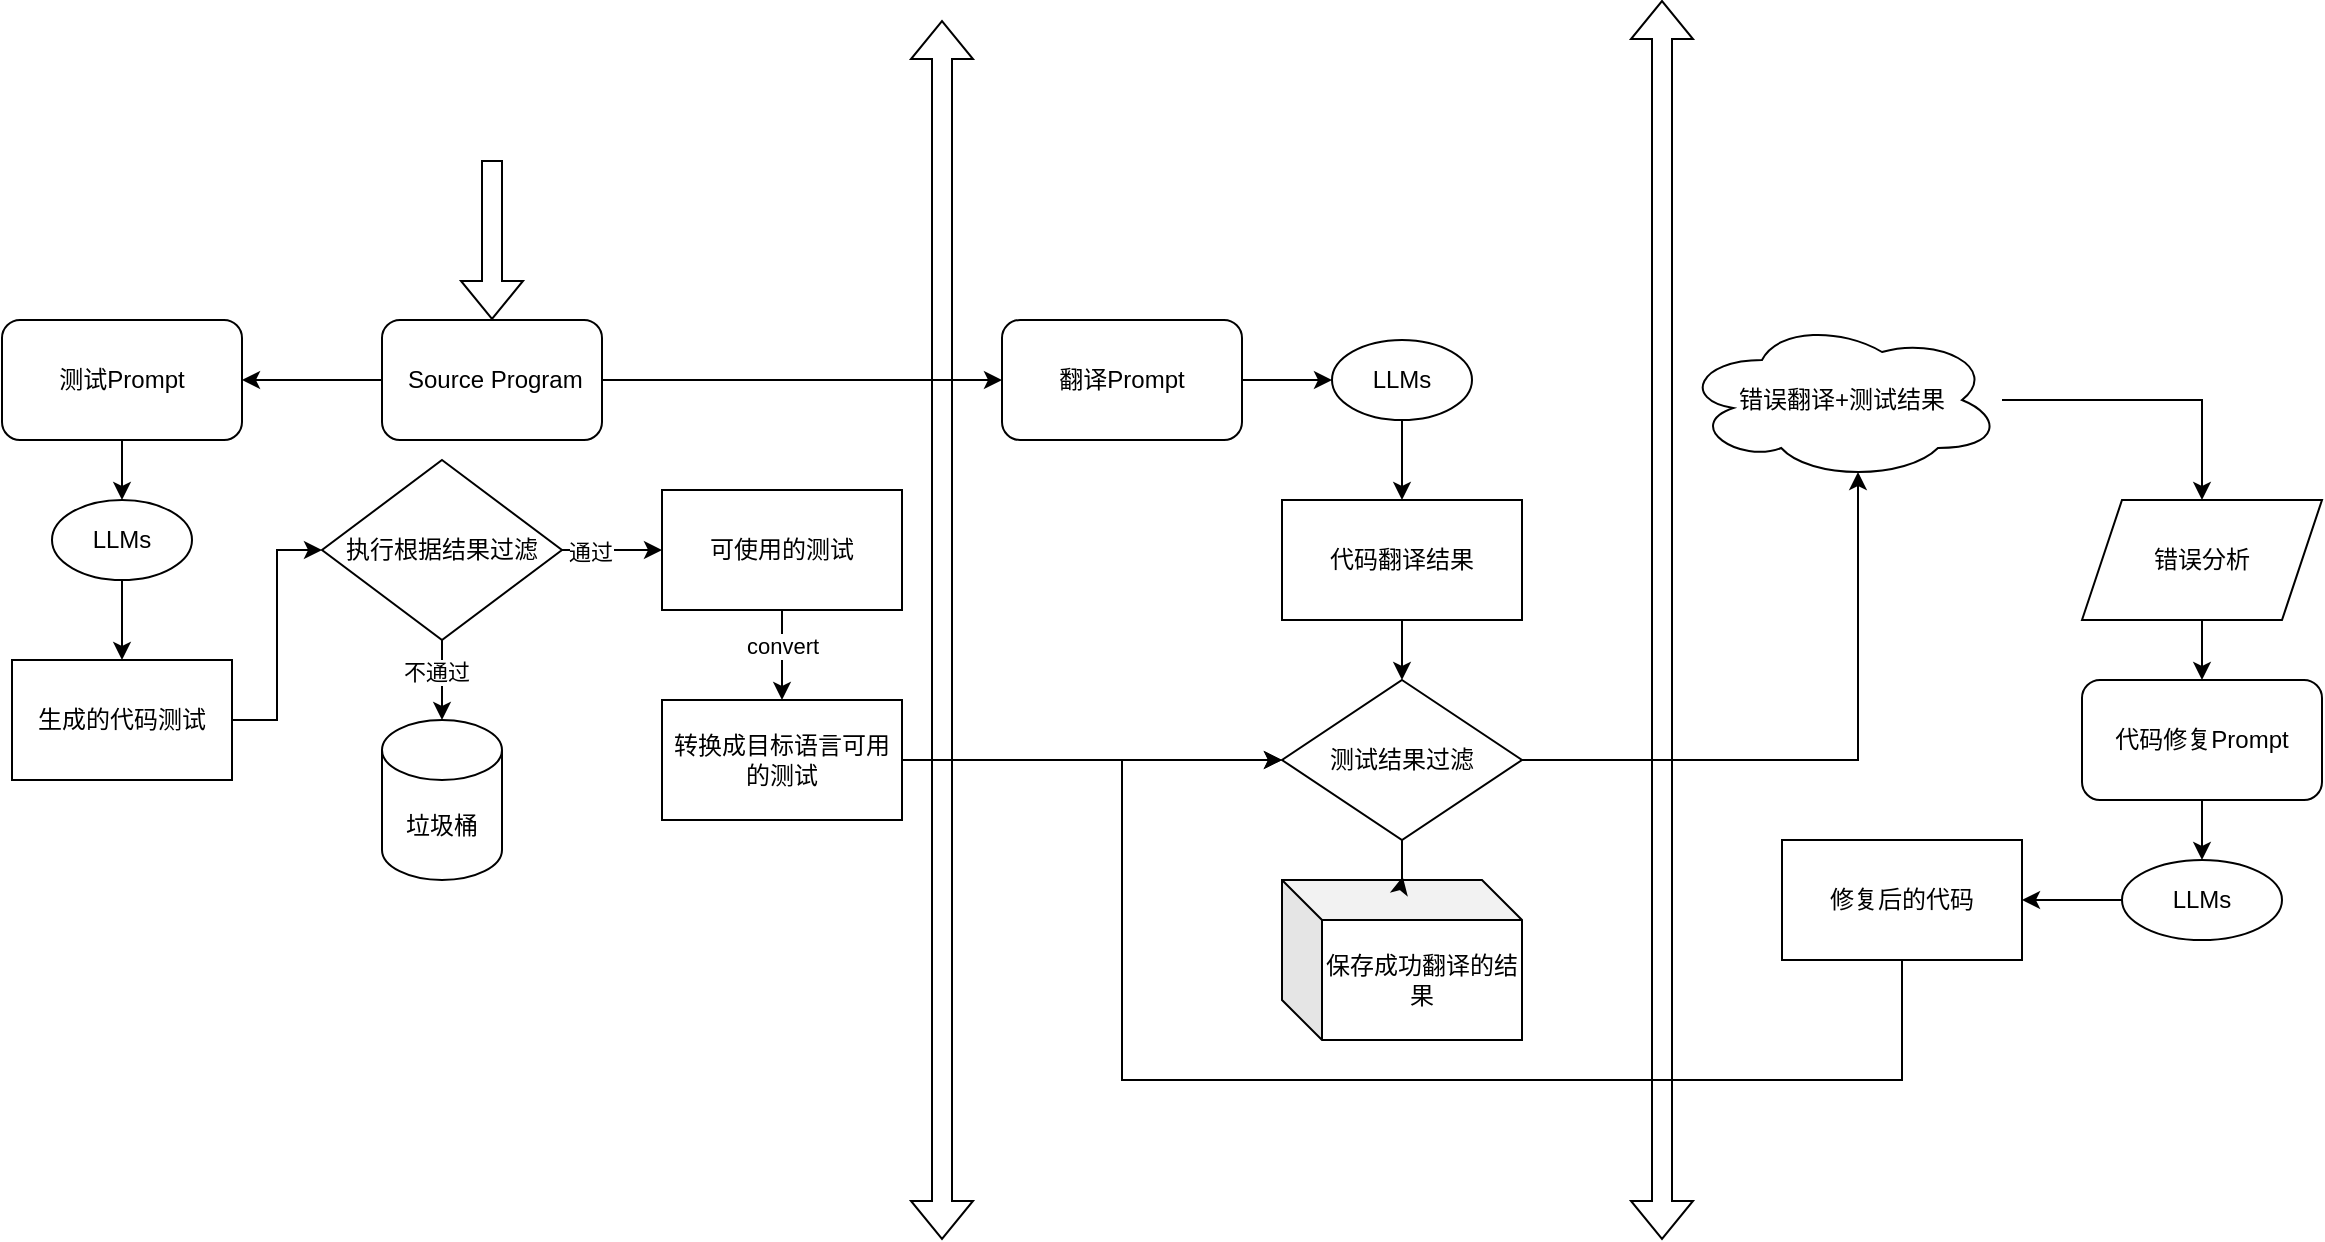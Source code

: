 <mxfile version="28.2.5">
  <diagram name="第 1 页" id="mnFQVvG62Rh3zPF-ihMT">
    <mxGraphModel dx="1348" dy="1453" grid="1" gridSize="10" guides="1" tooltips="1" connect="1" arrows="1" fold="1" page="1" pageScale="1" pageWidth="827" pageHeight="1169" math="0" shadow="0">
      <root>
        <mxCell id="0" />
        <mxCell id="1" parent="0" />
        <mxCell id="vuQjMaOmqYNS7_a6hu1z-4" style="edgeStyle=orthogonalEdgeStyle;rounded=0;orthogonalLoop=1;jettySize=auto;html=1;entryX=0.5;entryY=0;entryDx=0;entryDy=0;" edge="1" parent="1" source="yU_CyNfrzpjY19r-bfCw-1" target="yU_CyNfrzpjY19r-bfCw-3">
          <mxGeometry relative="1" as="geometry" />
        </mxCell>
        <mxCell id="yU_CyNfrzpjY19r-bfCw-1" value="测试Prompt" style="rounded=1;whiteSpace=wrap;html=1;" parent="1" vertex="1">
          <mxGeometry x="90" y="180" width="120" height="60" as="geometry" />
        </mxCell>
        <mxCell id="vuQjMaOmqYNS7_a6hu1z-10" style="edgeStyle=orthogonalEdgeStyle;rounded=0;orthogonalLoop=1;jettySize=auto;html=1;entryX=1;entryY=0.5;entryDx=0;entryDy=0;" edge="1" parent="1" source="yU_CyNfrzpjY19r-bfCw-2" target="yU_CyNfrzpjY19r-bfCw-1">
          <mxGeometry relative="1" as="geometry" />
        </mxCell>
        <mxCell id="vuQjMaOmqYNS7_a6hu1z-13" style="edgeStyle=orthogonalEdgeStyle;rounded=0;orthogonalLoop=1;jettySize=auto;html=1;entryX=0;entryY=0.5;entryDx=0;entryDy=0;" edge="1" parent="1" source="yU_CyNfrzpjY19r-bfCw-2" target="yU_CyNfrzpjY19r-bfCw-8">
          <mxGeometry relative="1" as="geometry" />
        </mxCell>
        <mxCell id="yU_CyNfrzpjY19r-bfCw-2" value="&amp;nbsp;Source Program" style="rounded=1;whiteSpace=wrap;html=1;" parent="1" vertex="1">
          <mxGeometry x="280" y="180" width="110" height="60" as="geometry" />
        </mxCell>
        <mxCell id="vuQjMaOmqYNS7_a6hu1z-5" style="edgeStyle=orthogonalEdgeStyle;rounded=0;orthogonalLoop=1;jettySize=auto;html=1;entryX=0.5;entryY=0;entryDx=0;entryDy=0;" edge="1" parent="1" source="yU_CyNfrzpjY19r-bfCw-3" target="yU_CyNfrzpjY19r-bfCw-4">
          <mxGeometry relative="1" as="geometry" />
        </mxCell>
        <mxCell id="yU_CyNfrzpjY19r-bfCw-3" value="LLMs" style="ellipse;whiteSpace=wrap;html=1;" parent="1" vertex="1">
          <mxGeometry x="115" y="270" width="70" height="40" as="geometry" />
        </mxCell>
        <mxCell id="vuQjMaOmqYNS7_a6hu1z-6" style="edgeStyle=orthogonalEdgeStyle;rounded=0;orthogonalLoop=1;jettySize=auto;html=1;entryX=0;entryY=0.5;entryDx=0;entryDy=0;" edge="1" parent="1" source="yU_CyNfrzpjY19r-bfCw-4" target="yU_CyNfrzpjY19r-bfCw-5">
          <mxGeometry relative="1" as="geometry" />
        </mxCell>
        <mxCell id="yU_CyNfrzpjY19r-bfCw-4" value="生成的代码测试" style="rounded=0;whiteSpace=wrap;html=1;" parent="1" vertex="1">
          <mxGeometry x="95" y="350" width="110" height="60" as="geometry" />
        </mxCell>
        <mxCell id="vuQjMaOmqYNS7_a6hu1z-7" style="edgeStyle=orthogonalEdgeStyle;rounded=0;orthogonalLoop=1;jettySize=auto;html=1;" edge="1" parent="1" source="yU_CyNfrzpjY19r-bfCw-5" target="yU_CyNfrzpjY19r-bfCw-6">
          <mxGeometry relative="1" as="geometry" />
        </mxCell>
        <mxCell id="vuQjMaOmqYNS7_a6hu1z-8" value="不通过" style="edgeLabel;html=1;align=center;verticalAlign=middle;resizable=0;points=[];" vertex="1" connectable="0" parent="vuQjMaOmqYNS7_a6hu1z-7">
          <mxGeometry x="-0.222" y="-3" relative="1" as="geometry">
            <mxPoint as="offset" />
          </mxGeometry>
        </mxCell>
        <mxCell id="vuQjMaOmqYNS7_a6hu1z-9" style="edgeStyle=orthogonalEdgeStyle;rounded=0;orthogonalLoop=1;jettySize=auto;html=1;entryX=0;entryY=0.5;entryDx=0;entryDy=0;" edge="1" parent="1" source="yU_CyNfrzpjY19r-bfCw-5" target="yU_CyNfrzpjY19r-bfCw-7">
          <mxGeometry relative="1" as="geometry" />
        </mxCell>
        <mxCell id="vuQjMaOmqYNS7_a6hu1z-12" value="通过" style="edgeLabel;html=1;align=center;verticalAlign=middle;resizable=0;points=[];" vertex="1" connectable="0" parent="vuQjMaOmqYNS7_a6hu1z-9">
          <mxGeometry x="-0.47" y="-1" relative="1" as="geometry">
            <mxPoint as="offset" />
          </mxGeometry>
        </mxCell>
        <mxCell id="yU_CyNfrzpjY19r-bfCw-5" value="执行根据结果过滤" style="rhombus;whiteSpace=wrap;html=1;" parent="1" vertex="1">
          <mxGeometry x="250" y="250" width="120" height="90" as="geometry" />
        </mxCell>
        <mxCell id="yU_CyNfrzpjY19r-bfCw-6" value="垃圾桶" style="shape=cylinder3;whiteSpace=wrap;html=1;boundedLbl=1;backgroundOutline=1;size=15;" parent="1" vertex="1">
          <mxGeometry x="280" y="380" width="60" height="80" as="geometry" />
        </mxCell>
        <mxCell id="yU_CyNfrzpjY19r-bfCw-12" style="edgeStyle=orthogonalEdgeStyle;rounded=0;orthogonalLoop=1;jettySize=auto;html=1;entryX=0.5;entryY=0;entryDx=0;entryDy=0;" parent="1" source="yU_CyNfrzpjY19r-bfCw-7" target="yU_CyNfrzpjY19r-bfCw-11" edge="1">
          <mxGeometry relative="1" as="geometry" />
        </mxCell>
        <mxCell id="yU_CyNfrzpjY19r-bfCw-13" value="convert" style="edgeLabel;html=1;align=center;verticalAlign=middle;resizable=0;points=[];" parent="yU_CyNfrzpjY19r-bfCw-12" vertex="1" connectable="0">
          <mxGeometry x="-0.233" relative="1" as="geometry">
            <mxPoint as="offset" />
          </mxGeometry>
        </mxCell>
        <mxCell id="yU_CyNfrzpjY19r-bfCw-7" value="可使用的测试" style="rounded=0;whiteSpace=wrap;html=1;" parent="1" vertex="1">
          <mxGeometry x="420" y="265" width="120" height="60" as="geometry" />
        </mxCell>
        <mxCell id="vuQjMaOmqYNS7_a6hu1z-3" style="edgeStyle=orthogonalEdgeStyle;rounded=0;orthogonalLoop=1;jettySize=auto;html=1;entryX=0;entryY=0.5;entryDx=0;entryDy=0;" edge="1" parent="1" source="yU_CyNfrzpjY19r-bfCw-8" target="yU_CyNfrzpjY19r-bfCw-9">
          <mxGeometry relative="1" as="geometry" />
        </mxCell>
        <mxCell id="yU_CyNfrzpjY19r-bfCw-8" value="翻译Prompt" style="rounded=1;whiteSpace=wrap;html=1;" parent="1" vertex="1">
          <mxGeometry x="590" y="180" width="120" height="60" as="geometry" />
        </mxCell>
        <mxCell id="yU_CyNfrzpjY19r-bfCw-18" style="edgeStyle=orthogonalEdgeStyle;rounded=0;orthogonalLoop=1;jettySize=auto;html=1;entryX=0.5;entryY=0;entryDx=0;entryDy=0;" parent="1" source="yU_CyNfrzpjY19r-bfCw-9" target="yU_CyNfrzpjY19r-bfCw-10" edge="1">
          <mxGeometry relative="1" as="geometry" />
        </mxCell>
        <mxCell id="yU_CyNfrzpjY19r-bfCw-9" value="LLMs" style="ellipse;whiteSpace=wrap;html=1;" parent="1" vertex="1">
          <mxGeometry x="755" y="190" width="70" height="40" as="geometry" />
        </mxCell>
        <mxCell id="yU_CyNfrzpjY19r-bfCw-16" style="edgeStyle=orthogonalEdgeStyle;rounded=0;orthogonalLoop=1;jettySize=auto;html=1;entryX=0.5;entryY=0;entryDx=0;entryDy=0;" parent="1" source="yU_CyNfrzpjY19r-bfCw-10" target="yU_CyNfrzpjY19r-bfCw-14" edge="1">
          <mxGeometry relative="1" as="geometry" />
        </mxCell>
        <mxCell id="yU_CyNfrzpjY19r-bfCw-10" value="代码翻译结果" style="rounded=0;whiteSpace=wrap;html=1;" parent="1" vertex="1">
          <mxGeometry x="730" y="270" width="120" height="60" as="geometry" />
        </mxCell>
        <mxCell id="yU_CyNfrzpjY19r-bfCw-15" style="edgeStyle=orthogonalEdgeStyle;rounded=0;orthogonalLoop=1;jettySize=auto;html=1;entryX=0;entryY=0.5;entryDx=0;entryDy=0;" parent="1" source="yU_CyNfrzpjY19r-bfCw-11" edge="1" target="yU_CyNfrzpjY19r-bfCw-14">
          <mxGeometry relative="1" as="geometry">
            <mxPoint x="610" y="520" as="targetPoint" />
          </mxGeometry>
        </mxCell>
        <mxCell id="yU_CyNfrzpjY19r-bfCw-11" value="转换成目标语言可用的测试" style="rounded=0;whiteSpace=wrap;html=1;" parent="1" vertex="1">
          <mxGeometry x="420" y="370" width="120" height="60" as="geometry" />
        </mxCell>
        <mxCell id="vuQjMaOmqYNS7_a6hu1z-15" style="edgeStyle=orthogonalEdgeStyle;rounded=0;orthogonalLoop=1;jettySize=auto;html=1;entryX=0.55;entryY=0.95;entryDx=0;entryDy=0;entryPerimeter=0;" edge="1" parent="1" source="yU_CyNfrzpjY19r-bfCw-14" target="vuQjMaOmqYNS7_a6hu1z-14">
          <mxGeometry relative="1" as="geometry">
            <mxPoint x="920" y="310" as="targetPoint" />
          </mxGeometry>
        </mxCell>
        <mxCell id="yU_CyNfrzpjY19r-bfCw-14" value="测试结果过滤" style="rhombus;whiteSpace=wrap;html=1;" parent="1" vertex="1">
          <mxGeometry x="730" y="360" width="120" height="80" as="geometry" />
        </mxCell>
        <mxCell id="vuQjMaOmqYNS7_a6hu1z-1" value="保存成功翻译的结果" style="shape=cube;whiteSpace=wrap;html=1;boundedLbl=1;backgroundOutline=1;darkOpacity=0.05;darkOpacity2=0.1;" vertex="1" parent="1">
          <mxGeometry x="730" y="460" width="120" height="80" as="geometry" />
        </mxCell>
        <mxCell id="vuQjMaOmqYNS7_a6hu1z-2" style="edgeStyle=orthogonalEdgeStyle;rounded=0;orthogonalLoop=1;jettySize=auto;html=1;entryX=0.503;entryY=-0.021;entryDx=0;entryDy=0;entryPerimeter=0;" edge="1" parent="1" source="yU_CyNfrzpjY19r-bfCw-14" target="vuQjMaOmqYNS7_a6hu1z-1">
          <mxGeometry relative="1" as="geometry" />
        </mxCell>
        <mxCell id="vuQjMaOmqYNS7_a6hu1z-11" value="" style="shape=flexArrow;endArrow=classic;html=1;rounded=0;entryX=0.5;entryY=0;entryDx=0;entryDy=0;" edge="1" parent="1" target="yU_CyNfrzpjY19r-bfCw-2">
          <mxGeometry width="50" height="50" relative="1" as="geometry">
            <mxPoint x="335" y="100" as="sourcePoint" />
            <mxPoint x="335" y="70" as="targetPoint" />
          </mxGeometry>
        </mxCell>
        <mxCell id="vuQjMaOmqYNS7_a6hu1z-18" style="edgeStyle=orthogonalEdgeStyle;rounded=0;orthogonalLoop=1;jettySize=auto;html=1;entryX=0.5;entryY=0;entryDx=0;entryDy=0;" edge="1" parent="1" source="vuQjMaOmqYNS7_a6hu1z-14" target="vuQjMaOmqYNS7_a6hu1z-17">
          <mxGeometry relative="1" as="geometry">
            <Array as="points">
              <mxPoint x="1040" y="220" />
              <mxPoint x="1260" y="220" />
            </Array>
          </mxGeometry>
        </mxCell>
        <mxCell id="vuQjMaOmqYNS7_a6hu1z-14" value="错误翻译+测试结果" style="ellipse;shape=cloud;whiteSpace=wrap;html=1;" vertex="1" parent="1">
          <mxGeometry x="930" y="180" width="160" height="80" as="geometry" />
        </mxCell>
        <mxCell id="vuQjMaOmqYNS7_a6hu1z-20" style="edgeStyle=orthogonalEdgeStyle;rounded=0;orthogonalLoop=1;jettySize=auto;html=1;" edge="1" parent="1" source="vuQjMaOmqYNS7_a6hu1z-17" target="vuQjMaOmqYNS7_a6hu1z-19">
          <mxGeometry relative="1" as="geometry" />
        </mxCell>
        <mxCell id="vuQjMaOmqYNS7_a6hu1z-17" value="错误分析" style="shape=parallelogram;perimeter=parallelogramPerimeter;whiteSpace=wrap;html=1;fixedSize=1;" vertex="1" parent="1">
          <mxGeometry x="1130" y="270" width="120" height="60" as="geometry" />
        </mxCell>
        <mxCell id="vuQjMaOmqYNS7_a6hu1z-22" style="edgeStyle=orthogonalEdgeStyle;rounded=0;orthogonalLoop=1;jettySize=auto;html=1;entryX=0.5;entryY=0;entryDx=0;entryDy=0;" edge="1" parent="1" source="vuQjMaOmqYNS7_a6hu1z-19" target="vuQjMaOmqYNS7_a6hu1z-21">
          <mxGeometry relative="1" as="geometry" />
        </mxCell>
        <mxCell id="vuQjMaOmqYNS7_a6hu1z-19" value="代码修复Prompt" style="rounded=1;whiteSpace=wrap;html=1;" vertex="1" parent="1">
          <mxGeometry x="1130" y="360" width="120" height="60" as="geometry" />
        </mxCell>
        <mxCell id="vuQjMaOmqYNS7_a6hu1z-24" style="edgeStyle=orthogonalEdgeStyle;rounded=0;orthogonalLoop=1;jettySize=auto;html=1;entryX=1;entryY=0.5;entryDx=0;entryDy=0;" edge="1" parent="1" source="vuQjMaOmqYNS7_a6hu1z-21" target="vuQjMaOmqYNS7_a6hu1z-23">
          <mxGeometry relative="1" as="geometry" />
        </mxCell>
        <mxCell id="vuQjMaOmqYNS7_a6hu1z-21" value="LLMs" style="ellipse;whiteSpace=wrap;html=1;" vertex="1" parent="1">
          <mxGeometry x="1150" y="450" width="80" height="40" as="geometry" />
        </mxCell>
        <mxCell id="vuQjMaOmqYNS7_a6hu1z-25" style="edgeStyle=orthogonalEdgeStyle;rounded=0;orthogonalLoop=1;jettySize=auto;html=1;entryX=0;entryY=0.5;entryDx=0;entryDy=0;" edge="1" parent="1" source="vuQjMaOmqYNS7_a6hu1z-23" target="yU_CyNfrzpjY19r-bfCw-14">
          <mxGeometry relative="1" as="geometry">
            <Array as="points">
              <mxPoint x="1040" y="560" />
              <mxPoint x="650" y="560" />
              <mxPoint x="650" y="400" />
            </Array>
          </mxGeometry>
        </mxCell>
        <mxCell id="vuQjMaOmqYNS7_a6hu1z-23" value="修复后的代码" style="rounded=0;whiteSpace=wrap;html=1;" vertex="1" parent="1">
          <mxGeometry x="980" y="440" width="120" height="60" as="geometry" />
        </mxCell>
        <mxCell id="vuQjMaOmqYNS7_a6hu1z-27" value="" style="shape=flexArrow;endArrow=classic;startArrow=classic;html=1;rounded=0;" edge="1" parent="1">
          <mxGeometry width="100" height="100" relative="1" as="geometry">
            <mxPoint x="560" y="640" as="sourcePoint" />
            <mxPoint x="560" y="30" as="targetPoint" />
          </mxGeometry>
        </mxCell>
        <mxCell id="vuQjMaOmqYNS7_a6hu1z-28" value="" style="shape=flexArrow;endArrow=classic;startArrow=classic;html=1;rounded=0;" edge="1" parent="1">
          <mxGeometry width="100" height="100" relative="1" as="geometry">
            <mxPoint x="920" y="640" as="sourcePoint" />
            <mxPoint x="920" y="20" as="targetPoint" />
          </mxGeometry>
        </mxCell>
      </root>
    </mxGraphModel>
  </diagram>
</mxfile>
